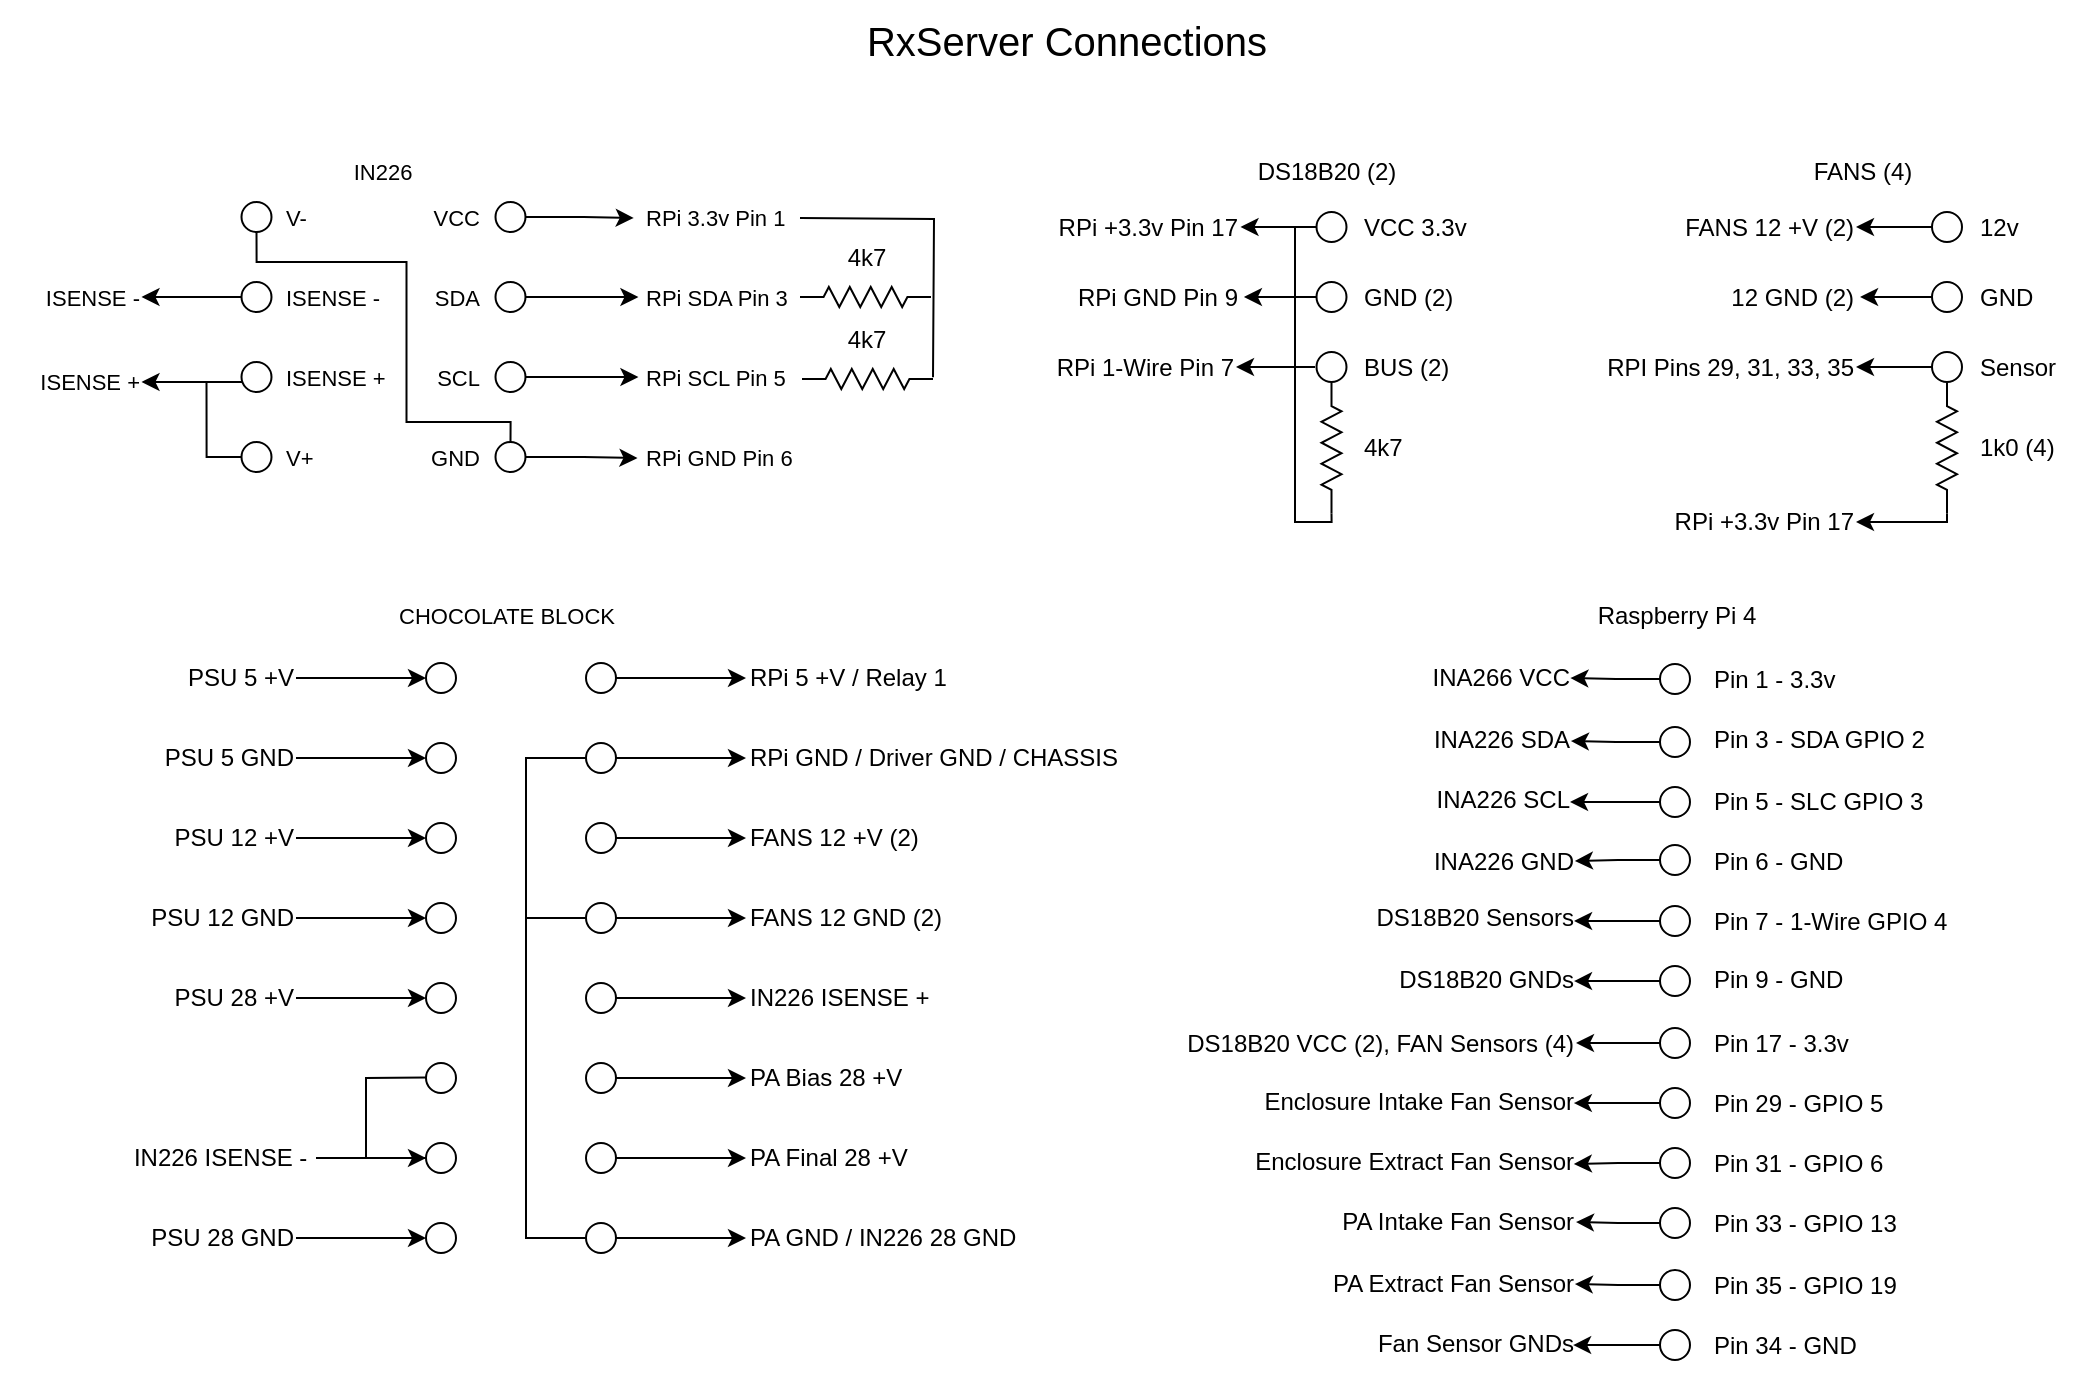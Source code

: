 <mxfile version="20.8.16" type="device"><diagram name="Page-1" id="7e0a89b8-554c-2b80-1dc8-d5c74ca68de4"><mxGraphModel dx="1304" dy="999" grid="1" gridSize="10" guides="1" tooltips="1" connect="1" arrows="1" fold="1" page="1" pageScale="1" pageWidth="1169" pageHeight="827" background="none" math="0" shadow="0"><root><mxCell id="0"/><mxCell id="1" parent="0"/><mxCell id="8aSaRBJ9S5o7jCBa206Q-2" value="&lt;font style=&quot;font-size: 20px;&quot;&gt;RxServer Connections&lt;/font&gt;" style="text;html=1;align=center;verticalAlign=middle;resizable=0;points=[];autosize=1;strokeColor=none;fillColor=none;" parent="1" vertex="1"><mxGeometry x="475" y="60" width="220" height="40" as="geometry"/></mxCell><mxCell id="8aSaRBJ9S5o7jCBa206Q-49" value="" style="group" parent="1" vertex="1" connectable="0"><mxGeometry x="100" y="353" width="535" height="341" as="geometry"/></mxCell><mxCell id="vjKIU9bc41rptux4oKSc-69" value="PSU 28 GND" style="text;html=1;align=right;verticalAlign=middle;resizable=0;points=[];autosize=1;strokeColor=none;fillColor=none;" parent="8aSaRBJ9S5o7jCBa206Q-49" vertex="1"><mxGeometry x="10" y="311" width="90" height="30" as="geometry"/></mxCell><mxCell id="vjKIU9bc41rptux4oKSc-65" value="" style="verticalLabelPosition=bottom;shadow=0;dashed=0;align=center;html=1;verticalAlign=top;strokeWidth=1;shape=ellipse;perimeter=ellipsePerimeter;container=0;" parent="8aSaRBJ9S5o7jCBa206Q-49" vertex="1"><mxGeometry x="165" y="318.5" width="15" height="15" as="geometry"/></mxCell><mxCell id="vjKIU9bc41rptux4oKSc-74" style="edgeStyle=orthogonalEdgeStyle;rounded=0;orthogonalLoop=1;jettySize=auto;html=1;entryX=0;entryY=0.5;entryDx=0;entryDy=0;" parent="8aSaRBJ9S5o7jCBa206Q-49" source="vjKIU9bc41rptux4oKSc-69" target="vjKIU9bc41rptux4oKSc-65" edge="1"><mxGeometry relative="1" as="geometry"/></mxCell><mxCell id="vjKIU9bc41rptux4oKSc-77" value="IN226 ISENSE -&amp;nbsp;" style="text;html=1;align=right;verticalAlign=middle;resizable=0;points=[];autosize=1;strokeColor=none;fillColor=none;" parent="8aSaRBJ9S5o7jCBa206Q-49" vertex="1"><mxGeometry y="271" width="110" height="30" as="geometry"/></mxCell><mxCell id="vjKIU9bc41rptux4oKSc-78" value="" style="verticalLabelPosition=bottom;shadow=0;dashed=0;align=center;html=1;verticalAlign=top;strokeWidth=1;shape=ellipse;perimeter=ellipsePerimeter;container=0;" parent="8aSaRBJ9S5o7jCBa206Q-49" vertex="1"><mxGeometry x="165" y="278.5" width="15" height="15" as="geometry"/></mxCell><mxCell id="vjKIU9bc41rptux4oKSc-79" style="edgeStyle=orthogonalEdgeStyle;rounded=0;orthogonalLoop=1;jettySize=auto;html=1;entryX=0;entryY=0.5;entryDx=0;entryDy=0;" parent="8aSaRBJ9S5o7jCBa206Q-49" target="vjKIU9bc41rptux4oKSc-78" edge="1"><mxGeometry relative="1" as="geometry"><Array as="points"><mxPoint x="135" y="286"/><mxPoint x="135" y="286"/></Array><mxPoint x="110" y="286" as="sourcePoint"/></mxGeometry></mxCell><mxCell id="vjKIU9bc41rptux4oKSc-82" value="" style="verticalLabelPosition=bottom;shadow=0;dashed=0;align=center;html=1;verticalAlign=top;strokeWidth=1;shape=ellipse;perimeter=ellipsePerimeter;container=0;" parent="8aSaRBJ9S5o7jCBa206Q-49" vertex="1"><mxGeometry x="165" y="238.5" width="15" height="15" as="geometry"/></mxCell><mxCell id="vjKIU9bc41rptux4oKSc-85" value="PSU 28 +V" style="text;html=1;align=right;verticalAlign=middle;resizable=0;points=[];autosize=1;strokeColor=none;fillColor=none;" parent="8aSaRBJ9S5o7jCBa206Q-49" vertex="1"><mxGeometry x="20" y="191" width="80" height="30" as="geometry"/></mxCell><mxCell id="vjKIU9bc41rptux4oKSc-86" value="" style="verticalLabelPosition=bottom;shadow=0;dashed=0;align=center;html=1;verticalAlign=top;strokeWidth=1;shape=ellipse;perimeter=ellipsePerimeter;container=0;" parent="8aSaRBJ9S5o7jCBa206Q-49" vertex="1"><mxGeometry x="165" y="198.5" width="15" height="15" as="geometry"/></mxCell><mxCell id="vjKIU9bc41rptux4oKSc-87" style="edgeStyle=orthogonalEdgeStyle;rounded=0;orthogonalLoop=1;jettySize=auto;html=1;entryX=0;entryY=0.5;entryDx=0;entryDy=0;" parent="8aSaRBJ9S5o7jCBa206Q-49" source="vjKIU9bc41rptux4oKSc-85" target="vjKIU9bc41rptux4oKSc-86" edge="1"><mxGeometry relative="1" as="geometry"/></mxCell><mxCell id="vjKIU9bc41rptux4oKSc-89" value="PSU 12 GND" style="text;html=1;align=right;verticalAlign=middle;resizable=0;points=[];autosize=1;strokeColor=none;fillColor=none;" parent="8aSaRBJ9S5o7jCBa206Q-49" vertex="1"><mxGeometry x="10" y="151" width="90" height="30" as="geometry"/></mxCell><mxCell id="vjKIU9bc41rptux4oKSc-90" value="" style="verticalLabelPosition=bottom;shadow=0;dashed=0;align=center;html=1;verticalAlign=top;strokeWidth=1;shape=ellipse;perimeter=ellipsePerimeter;container=0;" parent="8aSaRBJ9S5o7jCBa206Q-49" vertex="1"><mxGeometry x="165" y="158.5" width="15" height="15" as="geometry"/></mxCell><mxCell id="vjKIU9bc41rptux4oKSc-91" style="edgeStyle=orthogonalEdgeStyle;rounded=0;orthogonalLoop=1;jettySize=auto;html=1;entryX=0;entryY=0.5;entryDx=0;entryDy=0;" parent="8aSaRBJ9S5o7jCBa206Q-49" source="vjKIU9bc41rptux4oKSc-89" target="vjKIU9bc41rptux4oKSc-90" edge="1"><mxGeometry relative="1" as="geometry"/></mxCell><mxCell id="vjKIU9bc41rptux4oKSc-93" value="PSU 12 +V" style="text;html=1;align=right;verticalAlign=middle;resizable=0;points=[];autosize=1;strokeColor=none;fillColor=none;" parent="8aSaRBJ9S5o7jCBa206Q-49" vertex="1"><mxGeometry x="20" y="111" width="80" height="30" as="geometry"/></mxCell><mxCell id="vjKIU9bc41rptux4oKSc-94" value="" style="verticalLabelPosition=bottom;shadow=0;dashed=0;align=center;html=1;verticalAlign=top;strokeWidth=1;shape=ellipse;perimeter=ellipsePerimeter;container=0;" parent="8aSaRBJ9S5o7jCBa206Q-49" vertex="1"><mxGeometry x="165" y="118.5" width="15" height="15" as="geometry"/></mxCell><mxCell id="vjKIU9bc41rptux4oKSc-95" style="edgeStyle=orthogonalEdgeStyle;rounded=0;orthogonalLoop=1;jettySize=auto;html=1;entryX=0;entryY=0.5;entryDx=0;entryDy=0;" parent="8aSaRBJ9S5o7jCBa206Q-49" source="vjKIU9bc41rptux4oKSc-93" target="vjKIU9bc41rptux4oKSc-94" edge="1"><mxGeometry relative="1" as="geometry"/></mxCell><mxCell id="vjKIU9bc41rptux4oKSc-97" value="PSU 5 GND" style="text;html=1;align=right;verticalAlign=middle;resizable=0;points=[];autosize=1;strokeColor=none;fillColor=none;" parent="8aSaRBJ9S5o7jCBa206Q-49" vertex="1"><mxGeometry x="10" y="71" width="90" height="30" as="geometry"/></mxCell><mxCell id="vjKIU9bc41rptux4oKSc-98" value="" style="verticalLabelPosition=bottom;shadow=0;dashed=0;align=center;html=1;verticalAlign=top;strokeWidth=1;shape=ellipse;perimeter=ellipsePerimeter;container=0;" parent="8aSaRBJ9S5o7jCBa206Q-49" vertex="1"><mxGeometry x="165" y="78.5" width="15" height="15" as="geometry"/></mxCell><mxCell id="vjKIU9bc41rptux4oKSc-99" style="edgeStyle=orthogonalEdgeStyle;rounded=0;orthogonalLoop=1;jettySize=auto;html=1;entryX=0;entryY=0.5;entryDx=0;entryDy=0;" parent="8aSaRBJ9S5o7jCBa206Q-49" source="vjKIU9bc41rptux4oKSc-97" target="vjKIU9bc41rptux4oKSc-98" edge="1"><mxGeometry relative="1" as="geometry"/></mxCell><mxCell id="vjKIU9bc41rptux4oKSc-101" value="PSU 5 +V" style="text;html=1;align=right;verticalAlign=middle;resizable=0;points=[];autosize=1;strokeColor=none;fillColor=none;" parent="8aSaRBJ9S5o7jCBa206Q-49" vertex="1"><mxGeometry x="20" y="31" width="80" height="30" as="geometry"/></mxCell><mxCell id="vjKIU9bc41rptux4oKSc-102" value="" style="verticalLabelPosition=bottom;shadow=0;dashed=0;align=center;html=1;verticalAlign=top;strokeWidth=1;shape=ellipse;perimeter=ellipsePerimeter;container=0;" parent="8aSaRBJ9S5o7jCBa206Q-49" vertex="1"><mxGeometry x="165" y="38.5" width="15" height="15" as="geometry"/></mxCell><mxCell id="vjKIU9bc41rptux4oKSc-103" style="edgeStyle=orthogonalEdgeStyle;rounded=0;orthogonalLoop=1;jettySize=auto;html=1;entryX=0;entryY=0.5;entryDx=0;entryDy=0;" parent="8aSaRBJ9S5o7jCBa206Q-49" source="vjKIU9bc41rptux4oKSc-101" target="vjKIU9bc41rptux4oKSc-102" edge="1"><mxGeometry relative="1" as="geometry"/></mxCell><mxCell id="vjKIU9bc41rptux4oKSc-108" value="" style="verticalLabelPosition=bottom;shadow=0;dashed=0;align=center;html=1;verticalAlign=top;strokeWidth=1;shape=ellipse;perimeter=ellipsePerimeter;" parent="8aSaRBJ9S5o7jCBa206Q-49" vertex="1"><mxGeometry x="245" y="38.5" width="15" height="15" as="geometry"/></mxCell><mxCell id="vjKIU9bc41rptux4oKSc-109" value="RPi 5 +V / Relay 1" style="text;html=1;align=left;verticalAlign=middle;resizable=0;points=[];autosize=1;strokeColor=none;fillColor=none;" parent="8aSaRBJ9S5o7jCBa206Q-49" vertex="1"><mxGeometry x="325" y="31" width="120" height="30" as="geometry"/></mxCell><mxCell id="vjKIU9bc41rptux4oKSc-112" style="edgeStyle=orthogonalEdgeStyle;rounded=0;orthogonalLoop=1;jettySize=auto;html=1;entryX=0;entryY=0.5;entryDx=0;entryDy=0;entryPerimeter=0;" parent="8aSaRBJ9S5o7jCBa206Q-49" source="vjKIU9bc41rptux4oKSc-108" target="vjKIU9bc41rptux4oKSc-109" edge="1"><mxGeometry relative="1" as="geometry"/></mxCell><mxCell id="vjKIU9bc41rptux4oKSc-114" value="" style="verticalLabelPosition=bottom;shadow=0;dashed=0;align=center;html=1;verticalAlign=top;strokeWidth=1;shape=ellipse;perimeter=ellipsePerimeter;" parent="8aSaRBJ9S5o7jCBa206Q-49" vertex="1"><mxGeometry x="245" y="78.5" width="15" height="15" as="geometry"/></mxCell><mxCell id="vjKIU9bc41rptux4oKSc-115" value="RPi GND / Driver GND / CHASSIS" style="text;html=1;align=left;verticalAlign=middle;resizable=0;points=[];autosize=1;strokeColor=none;fillColor=none;" parent="8aSaRBJ9S5o7jCBa206Q-49" vertex="1"><mxGeometry x="325" y="71" width="210" height="30" as="geometry"/></mxCell><mxCell id="vjKIU9bc41rptux4oKSc-113" style="edgeStyle=orthogonalEdgeStyle;rounded=0;orthogonalLoop=1;jettySize=auto;html=1;entryX=0;entryY=0.5;entryDx=0;entryDy=0;entryPerimeter=0;" parent="8aSaRBJ9S5o7jCBa206Q-49" source="vjKIU9bc41rptux4oKSc-114" target="vjKIU9bc41rptux4oKSc-115" edge="1"><mxGeometry relative="1" as="geometry"><Array as="points"><mxPoint x="255" y="86"/></Array></mxGeometry></mxCell><mxCell id="vjKIU9bc41rptux4oKSc-117" value="" style="verticalLabelPosition=bottom;shadow=0;dashed=0;align=center;html=1;verticalAlign=top;strokeWidth=1;shape=ellipse;perimeter=ellipsePerimeter;" parent="8aSaRBJ9S5o7jCBa206Q-49" vertex="1"><mxGeometry x="245" y="118.5" width="15" height="15" as="geometry"/></mxCell><mxCell id="vjKIU9bc41rptux4oKSc-118" value="FANS 12 +V (2)" style="text;html=1;align=left;verticalAlign=middle;resizable=0;points=[];autosize=1;strokeColor=none;fillColor=none;" parent="8aSaRBJ9S5o7jCBa206Q-49" vertex="1"><mxGeometry x="325" y="111" width="110" height="30" as="geometry"/></mxCell><mxCell id="vjKIU9bc41rptux4oKSc-116" style="edgeStyle=orthogonalEdgeStyle;rounded=0;orthogonalLoop=1;jettySize=auto;html=1;entryX=0;entryY=0.5;entryDx=0;entryDy=0;entryPerimeter=0;" parent="8aSaRBJ9S5o7jCBa206Q-49" source="vjKIU9bc41rptux4oKSc-117" target="vjKIU9bc41rptux4oKSc-118" edge="1"><mxGeometry relative="1" as="geometry"><Array as="points"><mxPoint x="255" y="126"/></Array></mxGeometry></mxCell><mxCell id="vjKIU9bc41rptux4oKSc-150" style="rounded=0;orthogonalLoop=1;jettySize=auto;html=1;startArrow=none;startFill=0;endArrow=none;endFill=0;exitX=0;exitY=0.5;exitDx=0;exitDy=0;" parent="8aSaRBJ9S5o7jCBa206Q-49" source="vjKIU9bc41rptux4oKSc-114" target="vjKIU9bc41rptux4oKSc-120" edge="1"><mxGeometry relative="1" as="geometry"><mxPoint x="215" y="81" as="sourcePoint"/><Array as="points"><mxPoint x="215" y="86"/><mxPoint x="215" y="166"/></Array></mxGeometry></mxCell><mxCell id="vjKIU9bc41rptux4oKSc-120" value="" style="verticalLabelPosition=bottom;shadow=0;dashed=0;align=center;html=1;verticalAlign=top;strokeWidth=1;shape=ellipse;perimeter=ellipsePerimeter;" parent="8aSaRBJ9S5o7jCBa206Q-49" vertex="1"><mxGeometry x="245" y="158.5" width="15" height="15" as="geometry"/></mxCell><mxCell id="vjKIU9bc41rptux4oKSc-121" value="FANS 12 GND (2)" style="text;html=1;align=left;verticalAlign=middle;resizable=0;points=[];autosize=1;strokeColor=none;fillColor=none;" parent="8aSaRBJ9S5o7jCBa206Q-49" vertex="1"><mxGeometry x="325" y="151" width="120" height="30" as="geometry"/></mxCell><mxCell id="vjKIU9bc41rptux4oKSc-119" style="edgeStyle=orthogonalEdgeStyle;rounded=0;orthogonalLoop=1;jettySize=auto;html=1;entryX=0;entryY=0.5;entryDx=0;entryDy=0;entryPerimeter=0;" parent="8aSaRBJ9S5o7jCBa206Q-49" source="vjKIU9bc41rptux4oKSc-120" target="vjKIU9bc41rptux4oKSc-121" edge="1"><mxGeometry relative="1" as="geometry"><Array as="points"><mxPoint x="255" y="166"/></Array></mxGeometry></mxCell><mxCell id="vjKIU9bc41rptux4oKSc-123" value="" style="verticalLabelPosition=bottom;shadow=0;dashed=0;align=center;html=1;verticalAlign=top;strokeWidth=1;shape=ellipse;perimeter=ellipsePerimeter;" parent="8aSaRBJ9S5o7jCBa206Q-49" vertex="1"><mxGeometry x="245" y="198.5" width="15" height="15" as="geometry"/></mxCell><mxCell id="vjKIU9bc41rptux4oKSc-124" value="IN226 ISENSE +" style="text;html=1;align=left;verticalAlign=middle;resizable=0;points=[];autosize=1;strokeColor=none;fillColor=none;" parent="8aSaRBJ9S5o7jCBa206Q-49" vertex="1"><mxGeometry x="325" y="191" width="110" height="30" as="geometry"/></mxCell><mxCell id="vjKIU9bc41rptux4oKSc-122" style="edgeStyle=orthogonalEdgeStyle;rounded=0;orthogonalLoop=1;jettySize=auto;html=1;entryX=0;entryY=0.5;entryDx=0;entryDy=0;entryPerimeter=0;" parent="8aSaRBJ9S5o7jCBa206Q-49" source="vjKIU9bc41rptux4oKSc-123" target="vjKIU9bc41rptux4oKSc-124" edge="1"><mxGeometry relative="1" as="geometry"><Array as="points"><mxPoint x="255" y="206"/></Array></mxGeometry></mxCell><mxCell id="vjKIU9bc41rptux4oKSc-126" value="" style="verticalLabelPosition=bottom;shadow=0;dashed=0;align=center;html=1;verticalAlign=top;strokeWidth=1;shape=ellipse;perimeter=ellipsePerimeter;" parent="8aSaRBJ9S5o7jCBa206Q-49" vertex="1"><mxGeometry x="245" y="238.5" width="15" height="15" as="geometry"/></mxCell><mxCell id="vjKIU9bc41rptux4oKSc-127" value="PA Bias 28 +V" style="text;html=1;align=left;verticalAlign=middle;resizable=0;points=[];autosize=1;strokeColor=none;fillColor=none;" parent="8aSaRBJ9S5o7jCBa206Q-49" vertex="1"><mxGeometry x="325" y="231" width="100" height="30" as="geometry"/></mxCell><mxCell id="vjKIU9bc41rptux4oKSc-125" style="edgeStyle=orthogonalEdgeStyle;rounded=0;orthogonalLoop=1;jettySize=auto;html=1;entryX=0;entryY=0.5;entryDx=0;entryDy=0;entryPerimeter=0;" parent="8aSaRBJ9S5o7jCBa206Q-49" source="vjKIU9bc41rptux4oKSc-126" target="vjKIU9bc41rptux4oKSc-127" edge="1"><mxGeometry relative="1" as="geometry"><Array as="points"><mxPoint x="255" y="246"/></Array></mxGeometry></mxCell><mxCell id="vjKIU9bc41rptux4oKSc-129" value="" style="verticalLabelPosition=bottom;shadow=0;dashed=0;align=center;html=1;verticalAlign=top;strokeWidth=1;shape=ellipse;perimeter=ellipsePerimeter;" parent="8aSaRBJ9S5o7jCBa206Q-49" vertex="1"><mxGeometry x="245" y="278.5" width="15" height="15" as="geometry"/></mxCell><mxCell id="vjKIU9bc41rptux4oKSc-130" value="PA Final 28 +V" style="text;html=1;align=left;verticalAlign=middle;resizable=0;points=[];autosize=1;strokeColor=none;fillColor=none;" parent="8aSaRBJ9S5o7jCBa206Q-49" vertex="1"><mxGeometry x="325" y="271" width="100" height="30" as="geometry"/></mxCell><mxCell id="vjKIU9bc41rptux4oKSc-128" style="edgeStyle=orthogonalEdgeStyle;rounded=0;orthogonalLoop=1;jettySize=auto;html=1;entryX=0;entryY=0.5;entryDx=0;entryDy=0;entryPerimeter=0;" parent="8aSaRBJ9S5o7jCBa206Q-49" source="vjKIU9bc41rptux4oKSc-129" target="vjKIU9bc41rptux4oKSc-130" edge="1"><mxGeometry relative="1" as="geometry"><Array as="points"><mxPoint x="255" y="286"/></Array></mxGeometry></mxCell><mxCell id="vjKIU9bc41rptux4oKSc-132" value="" style="verticalLabelPosition=bottom;shadow=0;dashed=0;align=center;html=1;verticalAlign=top;strokeWidth=1;shape=ellipse;perimeter=ellipsePerimeter;" parent="8aSaRBJ9S5o7jCBa206Q-49" vertex="1"><mxGeometry x="245" y="318.5" width="15" height="15" as="geometry"/></mxCell><mxCell id="vjKIU9bc41rptux4oKSc-133" value="PA GND / IN226 28 GND" style="text;html=1;align=left;verticalAlign=middle;resizable=0;points=[];autosize=1;strokeColor=none;fillColor=none;" parent="8aSaRBJ9S5o7jCBa206Q-49" vertex="1"><mxGeometry x="325" y="311" width="160" height="30" as="geometry"/></mxCell><mxCell id="vjKIU9bc41rptux4oKSc-131" style="edgeStyle=orthogonalEdgeStyle;rounded=0;orthogonalLoop=1;jettySize=auto;html=1;entryX=0;entryY=0.5;entryDx=0;entryDy=0;entryPerimeter=0;" parent="8aSaRBJ9S5o7jCBa206Q-49" source="vjKIU9bc41rptux4oKSc-132" target="vjKIU9bc41rptux4oKSc-133" edge="1"><mxGeometry relative="1" as="geometry"><Array as="points"><mxPoint x="255" y="326"/></Array></mxGeometry></mxCell><mxCell id="vjKIU9bc41rptux4oKSc-142" value="" style="edgeStyle=none;orthogonalLoop=1;jettySize=auto;html=1;rounded=0;endArrow=none;endFill=0;exitX=0;exitY=0.5;exitDx=0;exitDy=0;" parent="8aSaRBJ9S5o7jCBa206Q-49" source="vjKIU9bc41rptux4oKSc-78" edge="1"><mxGeometry width="100" relative="1" as="geometry"><mxPoint x="155" y="281" as="sourcePoint"/><mxPoint x="165" y="245.75" as="targetPoint"/><Array as="points"><mxPoint x="135" y="286"/><mxPoint x="135" y="246"/></Array></mxGeometry></mxCell><mxCell id="vjKIU9bc41rptux4oKSc-151" style="rounded=0;orthogonalLoop=1;jettySize=auto;html=1;startArrow=none;startFill=0;endArrow=none;endFill=0;entryX=0;entryY=0.5;entryDx=0;entryDy=0;" parent="8aSaRBJ9S5o7jCBa206Q-49" target="vjKIU9bc41rptux4oKSc-132" edge="1"><mxGeometry relative="1" as="geometry"><mxPoint x="235" y="326" as="targetPoint"/><mxPoint x="215" y="161" as="sourcePoint"/><Array as="points"><mxPoint x="215" y="326"/></Array></mxGeometry></mxCell><mxCell id="8aSaRBJ9S5o7jCBa206Q-47" value="CHOCOLATE BLOCK" style="text;html=1;align=center;verticalAlign=middle;resizable=0;points=[];autosize=1;strokeColor=none;fillColor=none;fontSize=11;" parent="8aSaRBJ9S5o7jCBa206Q-49" vertex="1"><mxGeometry x="140" width="130" height="30" as="geometry"/></mxCell><mxCell id="ZnZzT_PHOR_z2RriA3S_-140" value="" style="group" parent="1" vertex="1" connectable="0"><mxGeometry x="830" y="131" width="270" height="205" as="geometry"/></mxCell><mxCell id="ZnZzT_PHOR_z2RriA3S_-65" value="FANS (4)" style="text;html=1;align=center;verticalAlign=middle;resizable=0;points=[];autosize=1;strokeColor=none;fillColor=none;" parent="ZnZzT_PHOR_z2RriA3S_-140" vertex="1"><mxGeometry x="118" width="70" height="30" as="geometry"/></mxCell><mxCell id="ZnZzT_PHOR_z2RriA3S_-97" value="" style="verticalLabelPosition=bottom;shadow=0;dashed=0;align=center;html=1;verticalAlign=top;strokeWidth=1;shape=ellipse;perimeter=ellipsePerimeter;" parent="ZnZzT_PHOR_z2RriA3S_-140" vertex="1"><mxGeometry x="188" y="35" width="15" height="15" as="geometry"/></mxCell><mxCell id="ZnZzT_PHOR_z2RriA3S_-100" value="" style="pointerEvents=1;verticalLabelPosition=bottom;shadow=0;dashed=0;align=center;html=1;verticalAlign=top;shape=mxgraph.electrical.resistors.resistor_2;rotation=90;" parent="ZnZzT_PHOR_z2RriA3S_-140" vertex="1"><mxGeometry x="162.75" y="148" width="65.5" height="10" as="geometry"/></mxCell><mxCell id="ZnZzT_PHOR_z2RriA3S_-117" style="edgeStyle=orthogonalEdgeStyle;rounded=0;orthogonalLoop=1;jettySize=auto;html=1;entryX=1.017;entryY=0.5;entryDx=0;entryDy=0;entryPerimeter=0;startArrow=none;startFill=0;endArrow=classic;endFill=1;" parent="ZnZzT_PHOR_z2RriA3S_-140" source="ZnZzT_PHOR_z2RriA3S_-102" edge="1"><mxGeometry relative="1" as="geometry"><mxPoint x="152.04" y="77.5" as="targetPoint"/></mxGeometry></mxCell><mxCell id="ZnZzT_PHOR_z2RriA3S_-102" value="" style="verticalLabelPosition=bottom;shadow=0;dashed=0;align=center;html=1;verticalAlign=top;strokeWidth=1;shape=ellipse;perimeter=ellipsePerimeter;" parent="ZnZzT_PHOR_z2RriA3S_-140" vertex="1"><mxGeometry x="188" y="70" width="15" height="15" as="geometry"/></mxCell><mxCell id="ZnZzT_PHOR_z2RriA3S_-104" value="" style="verticalLabelPosition=bottom;shadow=0;dashed=0;align=center;html=1;verticalAlign=top;strokeWidth=1;shape=ellipse;perimeter=ellipsePerimeter;" parent="ZnZzT_PHOR_z2RriA3S_-140" vertex="1"><mxGeometry x="188" y="105" width="15" height="15" as="geometry"/></mxCell><mxCell id="ZnZzT_PHOR_z2RriA3S_-139" style="edgeStyle=orthogonalEdgeStyle;rounded=0;orthogonalLoop=1;jettySize=auto;html=1;entryX=0;entryY=0.5;entryDx=0;entryDy=0;startArrow=classic;startFill=1;endArrow=none;endFill=0;" parent="ZnZzT_PHOR_z2RriA3S_-140" source="ZnZzT_PHOR_z2RriA3S_-105" target="ZnZzT_PHOR_z2RriA3S_-104" edge="1"><mxGeometry relative="1" as="geometry"/></mxCell><mxCell id="ZnZzT_PHOR_z2RriA3S_-105" value="RPI Pins 29, 31, 33, 35" style="text;html=1;align=right;verticalAlign=middle;resizable=0;points=[];autosize=1;strokeColor=none;fillColor=none;" parent="ZnZzT_PHOR_z2RriA3S_-140" vertex="1"><mxGeometry y="97.5" width="150" height="30" as="geometry"/></mxCell><mxCell id="ZnZzT_PHOR_z2RriA3S_-106" value="1k0 (4)" style="text;html=1;align=left;verticalAlign=middle;resizable=0;points=[];autosize=1;strokeColor=none;fillColor=none;" parent="ZnZzT_PHOR_z2RriA3S_-140" vertex="1"><mxGeometry x="210" y="138" width="60" height="30" as="geometry"/></mxCell><mxCell id="ZnZzT_PHOR_z2RriA3S_-138" style="edgeStyle=orthogonalEdgeStyle;rounded=0;orthogonalLoop=1;jettySize=auto;html=1;entryX=1;entryY=0.5;entryDx=0;entryDy=0;entryPerimeter=0;startArrow=classic;startFill=1;endArrow=none;endFill=0;" parent="ZnZzT_PHOR_z2RriA3S_-140" source="ZnZzT_PHOR_z2RriA3S_-108" target="ZnZzT_PHOR_z2RriA3S_-100" edge="1"><mxGeometry relative="1" as="geometry"><Array as="points"><mxPoint x="196" y="190"/></Array></mxGeometry></mxCell><mxCell id="ZnZzT_PHOR_z2RriA3S_-108" value="RPi +3.3v Pin 17" style="text;html=1;align=right;verticalAlign=middle;resizable=0;points=[];autosize=1;strokeColor=none;fillColor=none;" parent="ZnZzT_PHOR_z2RriA3S_-140" vertex="1"><mxGeometry x="40" y="175" width="110" height="30" as="geometry"/></mxCell><mxCell id="ZnZzT_PHOR_z2RriA3S_-112" value="12v" style="text;html=1;align=left;verticalAlign=middle;resizable=0;points=[];autosize=1;strokeColor=none;fillColor=none;" parent="ZnZzT_PHOR_z2RriA3S_-140" vertex="1"><mxGeometry x="210" y="27.5" width="40" height="30" as="geometry"/></mxCell><mxCell id="ZnZzT_PHOR_z2RriA3S_-113" value="GND" style="text;html=1;align=left;verticalAlign=middle;resizable=0;points=[];autosize=1;strokeColor=none;fillColor=none;" parent="ZnZzT_PHOR_z2RriA3S_-140" vertex="1"><mxGeometry x="210" y="62.5" width="50" height="30" as="geometry"/></mxCell><mxCell id="ZnZzT_PHOR_z2RriA3S_-116" style="edgeStyle=orthogonalEdgeStyle;rounded=0;orthogonalLoop=1;jettySize=auto;html=1;entryX=0;entryY=0.5;entryDx=0;entryDy=0;startArrow=classic;startFill=1;endArrow=none;endFill=0;" parent="ZnZzT_PHOR_z2RriA3S_-140" target="ZnZzT_PHOR_z2RriA3S_-97" edge="1"><mxGeometry relative="1" as="geometry"><mxPoint x="150" y="42.5" as="sourcePoint"/><Array as="points"><mxPoint x="170" y="43"/><mxPoint x="170" y="43"/></Array></mxGeometry></mxCell><mxCell id="ZnZzT_PHOR_z2RriA3S_-114" value="FANS 12 +V (2)" style="text;html=1;align=right;verticalAlign=middle;resizable=0;points=[];autosize=1;strokeColor=none;fillColor=none;" parent="ZnZzT_PHOR_z2RriA3S_-140" vertex="1"><mxGeometry x="40" y="27.5" width="110" height="30" as="geometry"/></mxCell><mxCell id="ZnZzT_PHOR_z2RriA3S_-115" value="12 GND (2)" style="text;html=1;align=right;verticalAlign=middle;resizable=0;points=[];autosize=1;strokeColor=none;fillColor=none;" parent="ZnZzT_PHOR_z2RriA3S_-140" vertex="1"><mxGeometry x="70" y="62.5" width="80" height="30" as="geometry"/></mxCell><mxCell id="ZnZzT_PHOR_z2RriA3S_-136" value="Sensor" style="text;html=1;align=left;verticalAlign=middle;resizable=0;points=[];autosize=1;strokeColor=none;fillColor=none;" parent="ZnZzT_PHOR_z2RriA3S_-140" vertex="1"><mxGeometry x="210" y="97.5" width="60" height="30" as="geometry"/></mxCell><mxCell id="ZnZzT_PHOR_z2RriA3S_-149" value="" style="group" parent="1" vertex="1" connectable="0"><mxGeometry x="560" y="131" width="262.25" height="190" as="geometry"/></mxCell><mxCell id="ZnZzT_PHOR_z2RriA3S_-64" value="DS18B20 (2)" style="text;html=1;align=center;verticalAlign=middle;resizable=0;points=[];autosize=1;strokeColor=none;fillColor=none;" parent="ZnZzT_PHOR_z2RriA3S_-149" vertex="1"><mxGeometry x="110" width="90" height="30" as="geometry"/></mxCell><mxCell id="ZnZzT_PHOR_z2RriA3S_-120" value="" style="verticalLabelPosition=bottom;shadow=0;dashed=0;align=center;html=1;verticalAlign=top;strokeWidth=1;shape=ellipse;perimeter=ellipsePerimeter;" parent="ZnZzT_PHOR_z2RriA3S_-149" vertex="1"><mxGeometry x="150.25" y="35" width="15" height="15" as="geometry"/></mxCell><mxCell id="ZnZzT_PHOR_z2RriA3S_-148" style="edgeStyle=orthogonalEdgeStyle;rounded=0;orthogonalLoop=1;jettySize=auto;html=1;startArrow=none;startFill=0;endArrow=none;endFill=0;exitX=1;exitY=0.5;exitDx=0;exitDy=0;exitPerimeter=0;entryX=0;entryY=0.5;entryDx=0;entryDy=0;" parent="ZnZzT_PHOR_z2RriA3S_-149" source="ZnZzT_PHOR_z2RriA3S_-122" target="ZnZzT_PHOR_z2RriA3S_-120" edge="1"><mxGeometry relative="1" as="geometry"><mxPoint x="119.5" y="170" as="targetPoint"/><Array as="points"><mxPoint x="157.5" y="190"/><mxPoint x="139.5" y="190"/><mxPoint x="139.5" y="43"/></Array></mxGeometry></mxCell><mxCell id="ZnZzT_PHOR_z2RriA3S_-122" value="" style="pointerEvents=1;verticalLabelPosition=bottom;shadow=0;dashed=0;align=center;html=1;verticalAlign=top;shape=mxgraph.electrical.resistors.resistor_2;rotation=90;" parent="ZnZzT_PHOR_z2RriA3S_-149" vertex="1"><mxGeometry x="125" y="148" width="65.5" height="10" as="geometry"/></mxCell><mxCell id="ZnZzT_PHOR_z2RriA3S_-124" value="" style="verticalLabelPosition=bottom;shadow=0;dashed=0;align=center;html=1;verticalAlign=top;strokeWidth=1;shape=ellipse;perimeter=ellipsePerimeter;" parent="ZnZzT_PHOR_z2RriA3S_-149" vertex="1"><mxGeometry x="150.25" y="70" width="15" height="15" as="geometry"/></mxCell><mxCell id="ZnZzT_PHOR_z2RriA3S_-126" value="" style="verticalLabelPosition=bottom;shadow=0;dashed=0;align=center;html=1;verticalAlign=top;strokeWidth=1;shape=ellipse;perimeter=ellipsePerimeter;" parent="ZnZzT_PHOR_z2RriA3S_-149" vertex="1"><mxGeometry x="150.25" y="105" width="15" height="15" as="geometry"/></mxCell><mxCell id="ZnZzT_PHOR_z2RriA3S_-128" value="4k7" style="text;html=1;align=left;verticalAlign=middle;resizable=0;points=[];autosize=1;strokeColor=none;fillColor=none;" parent="ZnZzT_PHOR_z2RriA3S_-149" vertex="1"><mxGeometry x="172.25" y="138" width="40" height="30" as="geometry"/></mxCell><mxCell id="ZnZzT_PHOR_z2RriA3S_-131" value="VCC 3.3v" style="text;html=1;align=left;verticalAlign=middle;resizable=0;points=[];autosize=1;strokeColor=none;fillColor=none;" parent="ZnZzT_PHOR_z2RriA3S_-149" vertex="1"><mxGeometry x="172.25" y="27.5" width="70" height="30" as="geometry"/></mxCell><mxCell id="ZnZzT_PHOR_z2RriA3S_-132" value="GND&amp;nbsp;(2)" style="text;html=1;align=left;verticalAlign=middle;resizable=0;points=[];autosize=1;strokeColor=none;fillColor=none;" parent="ZnZzT_PHOR_z2RriA3S_-149" vertex="1"><mxGeometry x="172.25" y="62.5" width="70" height="30" as="geometry"/></mxCell><mxCell id="ZnZzT_PHOR_z2RriA3S_-133" style="edgeStyle=orthogonalEdgeStyle;rounded=0;orthogonalLoop=1;jettySize=auto;html=1;entryX=0;entryY=0.5;entryDx=0;entryDy=0;startArrow=classic;startFill=1;endArrow=none;endFill=0;" parent="ZnZzT_PHOR_z2RriA3S_-149" source="ZnZzT_PHOR_z2RriA3S_-134" target="ZnZzT_PHOR_z2RriA3S_-120" edge="1"><mxGeometry relative="1" as="geometry"/></mxCell><mxCell id="ZnZzT_PHOR_z2RriA3S_-134" value="RPi +3.3v Pin 17" style="text;html=1;align=right;verticalAlign=middle;resizable=0;points=[];autosize=1;strokeColor=none;fillColor=none;" parent="ZnZzT_PHOR_z2RriA3S_-149" vertex="1"><mxGeometry x="2.25" y="27.5" width="110" height="30" as="geometry"/></mxCell><mxCell id="ZnZzT_PHOR_z2RriA3S_-135" value="RPi GND Pin 9" style="text;html=1;align=right;verticalAlign=middle;resizable=0;points=[];autosize=1;strokeColor=none;fillColor=none;" parent="ZnZzT_PHOR_z2RriA3S_-149" vertex="1"><mxGeometry x="12.25" y="62.5" width="100" height="30" as="geometry"/></mxCell><mxCell id="ZnZzT_PHOR_z2RriA3S_-123" style="edgeStyle=orthogonalEdgeStyle;rounded=0;orthogonalLoop=1;jettySize=auto;html=1;entryX=1.017;entryY=0.5;entryDx=0;entryDy=0;entryPerimeter=0;startArrow=none;startFill=0;endArrow=classic;endFill=1;" parent="ZnZzT_PHOR_z2RriA3S_-149" source="ZnZzT_PHOR_z2RriA3S_-124" target="ZnZzT_PHOR_z2RriA3S_-135" edge="1"><mxGeometry relative="1" as="geometry"/></mxCell><mxCell id="ZnZzT_PHOR_z2RriA3S_-141" value="BUS&amp;nbsp;(2)" style="text;html=1;align=left;verticalAlign=middle;resizable=0;points=[];autosize=1;strokeColor=none;fillColor=none;" parent="ZnZzT_PHOR_z2RriA3S_-149" vertex="1"><mxGeometry x="172.25" y="97.5" width="70" height="30" as="geometry"/></mxCell><mxCell id="ZnZzT_PHOR_z2RriA3S_-146" style="edgeStyle=orthogonalEdgeStyle;rounded=0;orthogonalLoop=1;jettySize=auto;html=1;startArrow=classic;startFill=1;endArrow=none;endFill=0;" parent="ZnZzT_PHOR_z2RriA3S_-149" source="ZnZzT_PHOR_z2RriA3S_-145" edge="1"><mxGeometry relative="1" as="geometry"><mxPoint x="149.5" y="112.5" as="targetPoint"/></mxGeometry></mxCell><mxCell id="ZnZzT_PHOR_z2RriA3S_-145" value="RPi 1-Wire Pin 7" style="text;html=1;align=right;verticalAlign=middle;resizable=0;points=[];autosize=1;strokeColor=none;fillColor=none;" parent="ZnZzT_PHOR_z2RriA3S_-149" vertex="1"><mxGeometry y="97.5" width="110" height="30" as="geometry"/></mxCell><mxCell id="oiofA8pO20uOxSbJwaO0-5" value="" style="group" parent="1" vertex="1" connectable="0"><mxGeometry x="52.75" y="131" width="420" height="172.5" as="geometry"/></mxCell><mxCell id="8aSaRBJ9S5o7jCBa206Q-3" value="" style="verticalLabelPosition=bottom;shadow=0;dashed=0;align=center;html=1;verticalAlign=top;strokeWidth=1;shape=ellipse;perimeter=ellipsePerimeter;" parent="oiofA8pO20uOxSbJwaO0-5" vertex="1"><mxGeometry x="120" y="30" width="15" height="15" as="geometry"/></mxCell><mxCell id="8aSaRBJ9S5o7jCBa206Q-6" value="" style="verticalLabelPosition=bottom;shadow=0;dashed=0;align=center;html=1;verticalAlign=top;strokeWidth=1;shape=ellipse;perimeter=ellipsePerimeter;" parent="oiofA8pO20uOxSbJwaO0-5" vertex="1"><mxGeometry x="120" y="70" width="15" height="15" as="geometry"/></mxCell><mxCell id="8aSaRBJ9S5o7jCBa206Q-7" value="" style="verticalLabelPosition=bottom;shadow=0;dashed=0;align=center;html=1;verticalAlign=top;strokeWidth=1;shape=ellipse;perimeter=ellipsePerimeter;" parent="oiofA8pO20uOxSbJwaO0-5" vertex="1"><mxGeometry x="120" y="110" width="15" height="15" as="geometry"/></mxCell><mxCell id="8aSaRBJ9S5o7jCBa206Q-46" style="edgeStyle=orthogonalEdgeStyle;rounded=0;orthogonalLoop=1;jettySize=auto;html=1;fontSize=11;startArrow=none;startFill=0;endArrow=none;endFill=0;" parent="oiofA8pO20uOxSbJwaO0-5" source="8aSaRBJ9S5o7jCBa206Q-8" edge="1"><mxGeometry relative="1" as="geometry"><mxPoint x="102.5" y="120" as="targetPoint"/><Array as="points"><mxPoint x="102.5" y="158"/></Array></mxGeometry></mxCell><mxCell id="8aSaRBJ9S5o7jCBa206Q-8" value="" style="verticalLabelPosition=bottom;shadow=0;dashed=0;align=center;html=1;verticalAlign=top;strokeWidth=1;shape=ellipse;perimeter=ellipsePerimeter;" parent="oiofA8pO20uOxSbJwaO0-5" vertex="1"><mxGeometry x="120" y="150" width="15" height="15" as="geometry"/></mxCell><mxCell id="8aSaRBJ9S5o7jCBa206Q-9" value="" style="verticalLabelPosition=bottom;shadow=0;dashed=0;align=center;html=1;verticalAlign=top;strokeWidth=1;shape=ellipse;perimeter=ellipsePerimeter;" parent="oiofA8pO20uOxSbJwaO0-5" vertex="1"><mxGeometry x="247" y="30" width="15" height="15" as="geometry"/></mxCell><mxCell id="8aSaRBJ9S5o7jCBa206Q-10" value="" style="verticalLabelPosition=bottom;shadow=0;dashed=0;align=center;html=1;verticalAlign=top;strokeWidth=1;shape=ellipse;perimeter=ellipsePerimeter;" parent="oiofA8pO20uOxSbJwaO0-5" vertex="1"><mxGeometry x="247" y="70" width="15" height="15" as="geometry"/></mxCell><mxCell id="8aSaRBJ9S5o7jCBa206Q-11" value="" style="verticalLabelPosition=bottom;shadow=0;dashed=0;align=center;html=1;verticalAlign=top;strokeWidth=1;shape=ellipse;perimeter=ellipsePerimeter;" parent="oiofA8pO20uOxSbJwaO0-5" vertex="1"><mxGeometry x="247" y="110" width="15" height="15" as="geometry"/></mxCell><mxCell id="8aSaRBJ9S5o7jCBa206Q-12" value="" style="verticalLabelPosition=bottom;shadow=0;dashed=0;align=center;html=1;verticalAlign=top;strokeWidth=1;shape=ellipse;perimeter=ellipsePerimeter;" parent="oiofA8pO20uOxSbJwaO0-5" vertex="1"><mxGeometry x="247" y="150" width="15" height="15" as="geometry"/></mxCell><mxCell id="oiofA8pO20uOxSbJwaO0-3" style="edgeStyle=orthogonalEdgeStyle;rounded=0;orthogonalLoop=1;jettySize=auto;html=1;exitX=0.5;exitY=1;exitDx=0;exitDy=0;entryX=0.5;entryY=0;entryDx=0;entryDy=0;endArrow=none;endFill=0;" parent="oiofA8pO20uOxSbJwaO0-5" source="8aSaRBJ9S5o7jCBa206Q-3" target="8aSaRBJ9S5o7jCBa206Q-12" edge="1"><mxGeometry relative="1" as="geometry"><Array as="points"><mxPoint x="127.5" y="60"/><mxPoint x="202.5" y="60"/><mxPoint x="202.5" y="140"/><mxPoint x="254.5" y="140"/></Array></mxGeometry></mxCell><mxCell id="8aSaRBJ9S5o7jCBa206Q-14" value="ISENSE +" style="text;html=1;align=left;verticalAlign=middle;resizable=0;points=[];autosize=1;strokeColor=none;fillColor=none;fontSize=11;" parent="oiofA8pO20uOxSbJwaO0-5" vertex="1"><mxGeometry x="140" y="102.5" width="70" height="30" as="geometry"/></mxCell><mxCell id="8aSaRBJ9S5o7jCBa206Q-17" value="ISENSE -" style="text;html=1;align=left;verticalAlign=middle;resizable=0;points=[];autosize=1;strokeColor=none;fillColor=none;fontSize=11;" parent="oiofA8pO20uOxSbJwaO0-5" vertex="1"><mxGeometry x="140" y="62.5" width="70" height="30" as="geometry"/></mxCell><mxCell id="8aSaRBJ9S5o7jCBa206Q-19" value="V-" style="text;html=1;align=left;verticalAlign=middle;resizable=0;points=[];autosize=1;strokeColor=none;fillColor=none;fontSize=11;" parent="oiofA8pO20uOxSbJwaO0-5" vertex="1"><mxGeometry x="140" y="22.5" width="30" height="30" as="geometry"/></mxCell><mxCell id="8aSaRBJ9S5o7jCBa206Q-20" value="V+" style="text;html=1;align=left;verticalAlign=middle;resizable=0;points=[];autosize=1;strokeColor=none;fillColor=none;fontSize=11;" parent="oiofA8pO20uOxSbJwaO0-5" vertex="1"><mxGeometry x="140" y="142.5" width="40" height="30" as="geometry"/></mxCell><mxCell id="8aSaRBJ9S5o7jCBa206Q-21" value="VCC" style="text;html=1;align=right;verticalAlign=middle;resizable=0;points=[];autosize=1;strokeColor=none;fillColor=none;fontSize=11;" parent="oiofA8pO20uOxSbJwaO0-5" vertex="1"><mxGeometry x="190" y="22.5" width="50" height="30" as="geometry"/></mxCell><mxCell id="8aSaRBJ9S5o7jCBa206Q-22" value="GND" style="text;html=1;align=right;verticalAlign=middle;resizable=0;points=[];autosize=1;strokeColor=none;fillColor=none;fontSize=11;" parent="oiofA8pO20uOxSbJwaO0-5" vertex="1"><mxGeometry x="190" y="142.5" width="50" height="30" as="geometry"/></mxCell><mxCell id="8aSaRBJ9S5o7jCBa206Q-23" value="SDA" style="text;html=1;align=right;verticalAlign=middle;resizable=0;points=[];autosize=1;strokeColor=none;fillColor=none;fontSize=11;" parent="oiofA8pO20uOxSbJwaO0-5" vertex="1"><mxGeometry x="190" y="62.5" width="50" height="30" as="geometry"/></mxCell><mxCell id="8aSaRBJ9S5o7jCBa206Q-25" value="IN226" style="text;html=1;align=center;verticalAlign=middle;resizable=0;points=[];autosize=1;strokeColor=none;fillColor=none;fontSize=11;" parent="oiofA8pO20uOxSbJwaO0-5" vertex="1"><mxGeometry x="165" width="50" height="30" as="geometry"/></mxCell><mxCell id="8aSaRBJ9S5o7jCBa206Q-26" value="SCL" style="text;html=1;align=right;verticalAlign=middle;resizable=0;points=[];autosize=1;strokeColor=none;fillColor=none;fontSize=11;" parent="oiofA8pO20uOxSbJwaO0-5" vertex="1"><mxGeometry x="200" y="102.5" width="40" height="30" as="geometry"/></mxCell><mxCell id="8aSaRBJ9S5o7jCBa206Q-44" style="edgeStyle=orthogonalEdgeStyle;rounded=0;orthogonalLoop=1;jettySize=auto;html=1;entryX=0;entryY=0.5;entryDx=0;entryDy=0;fontSize=11;startArrow=classic;startFill=1;endArrow=none;endFill=0;" parent="oiofA8pO20uOxSbJwaO0-5" source="8aSaRBJ9S5o7jCBa206Q-28" target="8aSaRBJ9S5o7jCBa206Q-6" edge="1"><mxGeometry relative="1" as="geometry"/></mxCell><mxCell id="8aSaRBJ9S5o7jCBa206Q-28" value="ISENSE -" style="text;html=1;align=right;verticalAlign=middle;resizable=0;points=[];autosize=1;strokeColor=none;fillColor=none;fontSize=11;" parent="oiofA8pO20uOxSbJwaO0-5" vertex="1"><mxGeometry y="62.5" width="70" height="30" as="geometry"/></mxCell><mxCell id="8aSaRBJ9S5o7jCBa206Q-29" value="ISENSE +" style="text;html=1;align=right;verticalAlign=middle;resizable=0;points=[];autosize=1;strokeColor=none;fillColor=none;fontSize=11;" parent="oiofA8pO20uOxSbJwaO0-5" vertex="1"><mxGeometry y="104.5" width="70" height="30" as="geometry"/></mxCell><mxCell id="oiofA8pO20uOxSbJwaO0-4" style="edgeStyle=orthogonalEdgeStyle;rounded=0;orthogonalLoop=1;jettySize=auto;html=1;startArrow=none;startFill=0;endArrow=classic;endFill=1;" parent="oiofA8pO20uOxSbJwaO0-5" source="8aSaRBJ9S5o7jCBa206Q-7" target="8aSaRBJ9S5o7jCBa206Q-29" edge="1"><mxGeometry relative="1" as="geometry"><Array as="points"><mxPoint x="102.5" y="120"/></Array></mxGeometry></mxCell><mxCell id="8aSaRBJ9S5o7jCBa206Q-32" value="RPi 3.3v Pin 1" style="text;html=1;align=left;verticalAlign=middle;resizable=0;points=[];autosize=1;strokeColor=none;fillColor=none;fontSize=11;" parent="oiofA8pO20uOxSbJwaO0-5" vertex="1"><mxGeometry x="320" y="22.5" width="90" height="30" as="geometry"/></mxCell><mxCell id="8aSaRBJ9S5o7jCBa206Q-38" style="edgeStyle=orthogonalEdgeStyle;rounded=0;orthogonalLoop=1;jettySize=auto;html=1;entryX=-0.043;entryY=0.517;entryDx=0;entryDy=0;entryPerimeter=0;fontSize=11;startArrow=none;startFill=0;endArrow=classic;endFill=1;" parent="oiofA8pO20uOxSbJwaO0-5" source="8aSaRBJ9S5o7jCBa206Q-9" target="8aSaRBJ9S5o7jCBa206Q-32" edge="1"><mxGeometry relative="1" as="geometry"/></mxCell><mxCell id="8aSaRBJ9S5o7jCBa206Q-33" value="RPi SDA Pin 3" style="text;html=1;align=left;verticalAlign=middle;resizable=0;points=[];autosize=1;strokeColor=none;fillColor=none;fontSize=11;" parent="oiofA8pO20uOxSbJwaO0-5" vertex="1"><mxGeometry x="320" y="62.5" width="90" height="30" as="geometry"/></mxCell><mxCell id="8aSaRBJ9S5o7jCBa206Q-40" style="edgeStyle=orthogonalEdgeStyle;rounded=0;orthogonalLoop=1;jettySize=auto;html=1;entryX=-0.017;entryY=0.5;entryDx=0;entryDy=0;entryPerimeter=0;fontSize=11;startArrow=none;startFill=0;endArrow=classic;endFill=1;" parent="oiofA8pO20uOxSbJwaO0-5" source="8aSaRBJ9S5o7jCBa206Q-10" target="8aSaRBJ9S5o7jCBa206Q-33" edge="1"><mxGeometry relative="1" as="geometry"/></mxCell><mxCell id="8aSaRBJ9S5o7jCBa206Q-34" value="RPi SCL Pin 5" style="text;html=1;align=left;verticalAlign=middle;resizable=0;points=[];autosize=1;strokeColor=none;fillColor=none;fontSize=11;" parent="oiofA8pO20uOxSbJwaO0-5" vertex="1"><mxGeometry x="320" y="102.5" width="90" height="30" as="geometry"/></mxCell><mxCell id="8aSaRBJ9S5o7jCBa206Q-41" style="edgeStyle=orthogonalEdgeStyle;rounded=0;orthogonalLoop=1;jettySize=auto;html=1;entryX=-0.017;entryY=0.5;entryDx=0;entryDy=0;entryPerimeter=0;fontSize=11;startArrow=none;startFill=0;endArrow=classic;endFill=1;" parent="oiofA8pO20uOxSbJwaO0-5" source="8aSaRBJ9S5o7jCBa206Q-11" target="8aSaRBJ9S5o7jCBa206Q-34" edge="1"><mxGeometry relative="1" as="geometry"><Array as="points"><mxPoint x="292.5" y="118"/><mxPoint x="292.5" y="118"/></Array></mxGeometry></mxCell><mxCell id="8aSaRBJ9S5o7jCBa206Q-35" value="RPi GND Pin 6" style="text;html=1;align=left;verticalAlign=middle;resizable=0;points=[];autosize=1;strokeColor=none;fillColor=none;fontSize=11;" parent="oiofA8pO20uOxSbJwaO0-5" vertex="1"><mxGeometry x="320" y="142.5" width="100" height="30" as="geometry"/></mxCell><mxCell id="8aSaRBJ9S5o7jCBa206Q-42" style="edgeStyle=orthogonalEdgeStyle;rounded=0;orthogonalLoop=1;jettySize=auto;html=1;entryX=-0.02;entryY=0.517;entryDx=0;entryDy=0;entryPerimeter=0;fontSize=11;startArrow=none;startFill=0;endArrow=classic;endFill=1;" parent="oiofA8pO20uOxSbJwaO0-5" source="8aSaRBJ9S5o7jCBa206Q-12" target="8aSaRBJ9S5o7jCBa206Q-35" edge="1"><mxGeometry relative="1" as="geometry"/></mxCell><mxCell id="D23xSxHKM8hf4VlH9wGJ-10" value="" style="group" parent="1" vertex="1" connectable="0"><mxGeometry x="452" y="169" width="66.5" height="85.5" as="geometry"/></mxCell><mxCell id="oiofA8pO20uOxSbJwaO0-6" value="" style="pointerEvents=1;verticalLabelPosition=bottom;shadow=0;dashed=0;align=center;html=1;verticalAlign=top;shape=mxgraph.electrical.resistors.resistor_2;rotation=0;" parent="D23xSxHKM8hf4VlH9wGJ-10" vertex="1"><mxGeometry x="1" y="75.5" width="65.5" height="10" as="geometry"/></mxCell><mxCell id="oiofA8pO20uOxSbJwaO0-7" value="" style="pointerEvents=1;verticalLabelPosition=bottom;shadow=0;dashed=0;align=center;html=1;verticalAlign=top;shape=mxgraph.electrical.resistors.resistor_2;rotation=0;" parent="D23xSxHKM8hf4VlH9wGJ-10" vertex="1"><mxGeometry y="34.5" width="65.5" height="10" as="geometry"/></mxCell><mxCell id="D23xSxHKM8hf4VlH9wGJ-3" style="edgeStyle=orthogonalEdgeStyle;rounded=0;orthogonalLoop=1;jettySize=auto;html=1;startArrow=none;startFill=0;endArrow=none;endFill=0;" parent="D23xSxHKM8hf4VlH9wGJ-10" edge="1"><mxGeometry relative="1" as="geometry"><mxPoint x="66.5" y="79.58" as="targetPoint"/><mxPoint as="sourcePoint"/><Array as="points"/></mxGeometry></mxCell><mxCell id="D23xSxHKM8hf4VlH9wGJ-8" value="4k7" style="text;html=1;align=center;verticalAlign=middle;resizable=0;points=[];autosize=1;strokeColor=none;fillColor=none;" parent="D23xSxHKM8hf4VlH9wGJ-10" vertex="1"><mxGeometry x="12.75" y="5" width="40" height="30" as="geometry"/></mxCell><mxCell id="D23xSxHKM8hf4VlH9wGJ-9" value="4k7" style="text;html=1;align=center;verticalAlign=middle;resizable=0;points=[];autosize=1;strokeColor=none;fillColor=none;" parent="D23xSxHKM8hf4VlH9wGJ-10" vertex="1"><mxGeometry x="12.75" y="45.5" width="40" height="30" as="geometry"/></mxCell><mxCell id="DBusfW9YomtHjl8sQKEm-3" value="" style="group" parent="1" vertex="1" connectable="0"><mxGeometry x="660" y="353" width="387" height="394.5" as="geometry"/></mxCell><mxCell id="ZnZzT_PHOR_z2RriA3S_-2" value="" style="verticalLabelPosition=bottom;shadow=0;dashed=0;align=center;html=1;verticalAlign=top;strokeWidth=1;shape=ellipse;perimeter=ellipsePerimeter;" parent="DBusfW9YomtHjl8sQKEm-3" vertex="1"><mxGeometry x="222" y="251" width="15" height="15" as="geometry"/></mxCell><mxCell id="ZnZzT_PHOR_z2RriA3S_-5" value="Pin 29 - GPIO 5" style="text;html=1;align=left;verticalAlign=middle;resizable=0;points=[];autosize=1;strokeColor=none;fillColor=none;" parent="DBusfW9YomtHjl8sQKEm-3" vertex="1"><mxGeometry x="247" y="243.5" width="110" height="30" as="geometry"/></mxCell><mxCell id="ZnZzT_PHOR_z2RriA3S_-7" value="" style="verticalLabelPosition=bottom;shadow=0;dashed=0;align=center;html=1;verticalAlign=top;strokeWidth=1;shape=ellipse;perimeter=ellipsePerimeter;" parent="DBusfW9YomtHjl8sQKEm-3" vertex="1"><mxGeometry x="222" y="281" width="15" height="15" as="geometry"/></mxCell><mxCell id="ZnZzT_PHOR_z2RriA3S_-8" value="Pin 31 - GPIO 6" style="text;html=1;align=left;verticalAlign=middle;resizable=0;points=[];autosize=1;strokeColor=none;fillColor=none;" parent="DBusfW9YomtHjl8sQKEm-3" vertex="1"><mxGeometry x="247" y="273.5" width="110" height="30" as="geometry"/></mxCell><mxCell id="ZnZzT_PHOR_z2RriA3S_-10" value="" style="verticalLabelPosition=bottom;shadow=0;dashed=0;align=center;html=1;verticalAlign=top;strokeWidth=1;shape=ellipse;perimeter=ellipsePerimeter;" parent="DBusfW9YomtHjl8sQKEm-3" vertex="1"><mxGeometry x="222" y="311" width="15" height="15" as="geometry"/></mxCell><mxCell id="ZnZzT_PHOR_z2RriA3S_-11" value="Pin 33 - GPIO 13" style="text;html=1;align=left;verticalAlign=middle;resizable=0;points=[];autosize=1;strokeColor=none;fillColor=none;" parent="DBusfW9YomtHjl8sQKEm-3" vertex="1"><mxGeometry x="247" y="303.5" width="110" height="30" as="geometry"/></mxCell><mxCell id="ZnZzT_PHOR_z2RriA3S_-13" value="" style="verticalLabelPosition=bottom;shadow=0;dashed=0;align=center;html=1;verticalAlign=top;strokeWidth=1;shape=ellipse;perimeter=ellipsePerimeter;" parent="DBusfW9YomtHjl8sQKEm-3" vertex="1"><mxGeometry x="222" y="342" width="15" height="15" as="geometry"/></mxCell><mxCell id="ZnZzT_PHOR_z2RriA3S_-14" value="Pin 35 - GPIO 19" style="text;html=1;align=left;verticalAlign=middle;resizable=0;points=[];autosize=1;strokeColor=none;fillColor=none;" parent="DBusfW9YomtHjl8sQKEm-3" vertex="1"><mxGeometry x="247" y="334.5" width="110" height="30" as="geometry"/></mxCell><mxCell id="ZnZzT_PHOR_z2RriA3S_-16" value="" style="verticalLabelPosition=bottom;shadow=0;dashed=0;align=center;html=1;verticalAlign=top;strokeWidth=1;shape=ellipse;perimeter=ellipsePerimeter;" parent="DBusfW9YomtHjl8sQKEm-3" vertex="1"><mxGeometry x="222" y="160" width="15" height="15" as="geometry"/></mxCell><mxCell id="ZnZzT_PHOR_z2RriA3S_-17" value="Pin 7 - 1-Wire GPIO 4" style="text;html=1;align=left;verticalAlign=middle;resizable=0;points=[];autosize=1;strokeColor=none;fillColor=none;" parent="DBusfW9YomtHjl8sQKEm-3" vertex="1"><mxGeometry x="247" y="152.5" width="140" height="30" as="geometry"/></mxCell><mxCell id="ZnZzT_PHOR_z2RriA3S_-19" value="" style="verticalLabelPosition=bottom;shadow=0;dashed=0;align=center;html=1;verticalAlign=top;strokeWidth=1;shape=ellipse;perimeter=ellipsePerimeter;" parent="DBusfW9YomtHjl8sQKEm-3" vertex="1"><mxGeometry x="222" y="39" width="15" height="15" as="geometry"/></mxCell><mxCell id="ZnZzT_PHOR_z2RriA3S_-20" value="Pin 1 - 3.3v" style="text;html=1;align=left;verticalAlign=middle;resizable=0;points=[];autosize=1;strokeColor=none;fillColor=none;" parent="DBusfW9YomtHjl8sQKEm-3" vertex="1"><mxGeometry x="247" y="31.5" width="80" height="30" as="geometry"/></mxCell><mxCell id="ZnZzT_PHOR_z2RriA3S_-22" value="" style="verticalLabelPosition=bottom;shadow=0;dashed=0;align=center;html=1;verticalAlign=top;strokeWidth=1;shape=ellipse;perimeter=ellipsePerimeter;" parent="DBusfW9YomtHjl8sQKEm-3" vertex="1"><mxGeometry x="222" y="100.5" width="15" height="15" as="geometry"/></mxCell><mxCell id="ZnZzT_PHOR_z2RriA3S_-23" value="Pin 5 - SLC GPIO 3" style="text;html=1;align=left;verticalAlign=middle;resizable=0;points=[];autosize=1;strokeColor=none;fillColor=none;" parent="DBusfW9YomtHjl8sQKEm-3" vertex="1"><mxGeometry x="247" y="93" width="130" height="30" as="geometry"/></mxCell><mxCell id="ZnZzT_PHOR_z2RriA3S_-25" value="" style="verticalLabelPosition=bottom;shadow=0;dashed=0;align=center;html=1;verticalAlign=top;strokeWidth=1;shape=ellipse;perimeter=ellipsePerimeter;" parent="DBusfW9YomtHjl8sQKEm-3" vertex="1"><mxGeometry x="222" y="70.5" width="15" height="15" as="geometry"/></mxCell><mxCell id="ZnZzT_PHOR_z2RriA3S_-26" value="Pin 3 - SDA GPIO 2&amp;nbsp;" style="text;html=1;align=left;verticalAlign=middle;resizable=0;points=[];autosize=1;strokeColor=none;fillColor=none;" parent="DBusfW9YomtHjl8sQKEm-3" vertex="1"><mxGeometry x="247" y="61.5" width="130" height="30" as="geometry"/></mxCell><mxCell id="ZnZzT_PHOR_z2RriA3S_-27" value="Raspberry Pi 4" style="text;html=1;align=center;verticalAlign=middle;resizable=0;points=[];autosize=1;strokeColor=none;fillColor=none;" parent="DBusfW9YomtHjl8sQKEm-3" vertex="1"><mxGeometry x="179.5" width="100" height="30" as="geometry"/></mxCell><mxCell id="ZnZzT_PHOR_z2RriA3S_-28" value="Enclosure Intake Fan Sensor" style="text;html=1;align=right;verticalAlign=middle;resizable=0;points=[];autosize=1;strokeColor=none;fillColor=none;" parent="DBusfW9YomtHjl8sQKEm-3" vertex="1"><mxGeometry y="243" width="180" height="30" as="geometry"/></mxCell><mxCell id="ZnZzT_PHOR_z2RriA3S_-167" style="edgeStyle=orthogonalEdgeStyle;rounded=0;orthogonalLoop=1;jettySize=auto;html=1;entryX=0.994;entryY=0.517;entryDx=0;entryDy=0;entryPerimeter=0;startArrow=none;startFill=0;endArrow=classic;endFill=1;" parent="DBusfW9YomtHjl8sQKEm-3" source="ZnZzT_PHOR_z2RriA3S_-2" target="ZnZzT_PHOR_z2RriA3S_-28" edge="1"><mxGeometry relative="1" as="geometry"/></mxCell><mxCell id="ZnZzT_PHOR_z2RriA3S_-29" value="Enclosure Extract Fan Sensor" style="text;html=1;align=right;verticalAlign=middle;resizable=0;points=[];autosize=1;strokeColor=none;fillColor=none;" parent="DBusfW9YomtHjl8sQKEm-3" vertex="1"><mxGeometry y="273" width="180" height="30" as="geometry"/></mxCell><mxCell id="ZnZzT_PHOR_z2RriA3S_-180" style="edgeStyle=orthogonalEdgeStyle;rounded=0;orthogonalLoop=1;jettySize=auto;html=1;entryX=0.994;entryY=0.533;entryDx=0;entryDy=0;entryPerimeter=0;startArrow=none;startFill=0;endArrow=classic;endFill=1;" parent="DBusfW9YomtHjl8sQKEm-3" source="ZnZzT_PHOR_z2RriA3S_-7" target="ZnZzT_PHOR_z2RriA3S_-29" edge="1"><mxGeometry relative="1" as="geometry"/></mxCell><mxCell id="ZnZzT_PHOR_z2RriA3S_-30" value="PA Intake Fan Sensor" style="text;html=1;align=right;verticalAlign=middle;resizable=0;points=[];autosize=1;strokeColor=none;fillColor=none;" parent="DBusfW9YomtHjl8sQKEm-3" vertex="1"><mxGeometry x="40" y="303" width="140" height="30" as="geometry"/></mxCell><mxCell id="ZnZzT_PHOR_z2RriA3S_-169" style="edgeStyle=orthogonalEdgeStyle;rounded=0;orthogonalLoop=1;jettySize=auto;html=1;startArrow=none;startFill=0;endArrow=classic;endFill=1;" parent="DBusfW9YomtHjl8sQKEm-3" source="ZnZzT_PHOR_z2RriA3S_-10" target="ZnZzT_PHOR_z2RriA3S_-30" edge="1"><mxGeometry relative="1" as="geometry"/></mxCell><mxCell id="ZnZzT_PHOR_z2RriA3S_-31" value="PA Extract Fan Sensor" style="text;html=1;align=right;verticalAlign=middle;resizable=0;points=[];autosize=1;strokeColor=none;fillColor=none;" parent="DBusfW9YomtHjl8sQKEm-3" vertex="1"><mxGeometry x="40" y="333.5" width="140" height="30" as="geometry"/></mxCell><mxCell id="ZnZzT_PHOR_z2RriA3S_-170" style="edgeStyle=orthogonalEdgeStyle;rounded=0;orthogonalLoop=1;jettySize=auto;html=1;entryX=0.996;entryY=0.517;entryDx=0;entryDy=0;entryPerimeter=0;startArrow=none;startFill=0;endArrow=classic;endFill=1;" parent="DBusfW9YomtHjl8sQKEm-3" source="ZnZzT_PHOR_z2RriA3S_-13" target="ZnZzT_PHOR_z2RriA3S_-31" edge="1"><mxGeometry relative="1" as="geometry"/></mxCell><mxCell id="ZnZzT_PHOR_z2RriA3S_-32" value="DS18B20 Sensors" style="text;html=1;align=right;verticalAlign=middle;resizable=0;points=[];autosize=1;strokeColor=none;fillColor=none;" parent="DBusfW9YomtHjl8sQKEm-3" vertex="1"><mxGeometry x="60" y="151" width="120" height="30" as="geometry"/></mxCell><mxCell id="ZnZzT_PHOR_z2RriA3S_-179" style="edgeStyle=orthogonalEdgeStyle;rounded=0;orthogonalLoop=1;jettySize=auto;html=1;entryX=0.992;entryY=0.55;entryDx=0;entryDy=0;entryPerimeter=0;startArrow=none;startFill=0;endArrow=classic;endFill=1;" parent="DBusfW9YomtHjl8sQKEm-3" source="ZnZzT_PHOR_z2RriA3S_-16" target="ZnZzT_PHOR_z2RriA3S_-32" edge="1"><mxGeometry relative="1" as="geometry"/></mxCell><mxCell id="ZnZzT_PHOR_z2RriA3S_-33" value="INA266 VCC" style="text;html=1;align=right;verticalAlign=middle;resizable=0;points=[];autosize=1;strokeColor=none;fillColor=none;" parent="DBusfW9YomtHjl8sQKEm-3" vertex="1"><mxGeometry x="88" y="31" width="90" height="30" as="geometry"/></mxCell><mxCell id="DBusfW9YomtHjl8sQKEm-2" style="edgeStyle=orthogonalEdgeStyle;rounded=0;orthogonalLoop=1;jettySize=auto;html=1;entryX=0.991;entryY=0.5;entryDx=0;entryDy=0;entryPerimeter=0;" parent="DBusfW9YomtHjl8sQKEm-3" source="ZnZzT_PHOR_z2RriA3S_-19" target="ZnZzT_PHOR_z2RriA3S_-33" edge="1"><mxGeometry relative="1" as="geometry"/></mxCell><mxCell id="ZnZzT_PHOR_z2RriA3S_-34" value="INA226 SCL" style="text;html=1;align=right;verticalAlign=middle;resizable=0;points=[];autosize=1;strokeColor=none;fillColor=none;" parent="DBusfW9YomtHjl8sQKEm-3" vertex="1"><mxGeometry x="88" y="91.5" width="90" height="30" as="geometry"/></mxCell><mxCell id="ZnZzT_PHOR_z2RriA3S_-178" style="edgeStyle=orthogonalEdgeStyle;rounded=0;orthogonalLoop=1;jettySize=auto;html=1;entryX=0.989;entryY=0.55;entryDx=0;entryDy=0;entryPerimeter=0;startArrow=none;startFill=0;endArrow=classic;endFill=1;" parent="DBusfW9YomtHjl8sQKEm-3" source="ZnZzT_PHOR_z2RriA3S_-22" target="ZnZzT_PHOR_z2RriA3S_-34" edge="1"><mxGeometry relative="1" as="geometry"/></mxCell><mxCell id="ZnZzT_PHOR_z2RriA3S_-35" value="INA226 SDA" style="text;html=1;align=right;verticalAlign=middle;resizable=0;points=[];autosize=1;strokeColor=none;fillColor=none;" parent="DBusfW9YomtHjl8sQKEm-3" vertex="1"><mxGeometry x="88" y="61.5" width="90" height="30" as="geometry"/></mxCell><mxCell id="ZnZzT_PHOR_z2RriA3S_-174" style="edgeStyle=orthogonalEdgeStyle;rounded=0;orthogonalLoop=1;jettySize=auto;html=1;entryX=0.994;entryY=0.533;entryDx=0;entryDy=0;entryPerimeter=0;startArrow=none;startFill=0;endArrow=classic;endFill=1;" parent="DBusfW9YomtHjl8sQKEm-3" source="ZnZzT_PHOR_z2RriA3S_-25" target="ZnZzT_PHOR_z2RriA3S_-35" edge="1"><mxGeometry relative="1" as="geometry"/></mxCell><mxCell id="ZnZzT_PHOR_z2RriA3S_-37" value="" style="verticalLabelPosition=bottom;shadow=0;dashed=0;align=center;html=1;verticalAlign=top;strokeWidth=1;shape=ellipse;perimeter=ellipsePerimeter;" parent="DBusfW9YomtHjl8sQKEm-3" vertex="1"><mxGeometry x="222" y="129.5" width="15" height="15" as="geometry"/></mxCell><mxCell id="ZnZzT_PHOR_z2RriA3S_-38" value="Pin 6 - GND" style="text;html=1;align=left;verticalAlign=middle;resizable=0;points=[];autosize=1;strokeColor=none;fillColor=none;" parent="DBusfW9YomtHjl8sQKEm-3" vertex="1"><mxGeometry x="247" y="122.5" width="90" height="30" as="geometry"/></mxCell><mxCell id="ZnZzT_PHOR_z2RriA3S_-39" value="INA226 GND" style="text;html=1;align=right;verticalAlign=middle;resizable=0;points=[];autosize=1;strokeColor=none;fillColor=none;" parent="DBusfW9YomtHjl8sQKEm-3" vertex="1"><mxGeometry x="90" y="122.5" width="90" height="30" as="geometry"/></mxCell><mxCell id="ZnZzT_PHOR_z2RriA3S_-175" style="edgeStyle=orthogonalEdgeStyle;rounded=0;orthogonalLoop=1;jettySize=auto;html=1;entryX=0.994;entryY=0.5;entryDx=0;entryDy=0;entryPerimeter=0;startArrow=none;startFill=0;endArrow=classic;endFill=1;" parent="DBusfW9YomtHjl8sQKEm-3" source="ZnZzT_PHOR_z2RriA3S_-37" target="ZnZzT_PHOR_z2RriA3S_-39" edge="1"><mxGeometry relative="1" as="geometry"/></mxCell><mxCell id="ZnZzT_PHOR_z2RriA3S_-55" value="" style="verticalLabelPosition=bottom;shadow=0;dashed=0;align=center;html=1;verticalAlign=top;strokeWidth=1;shape=ellipse;perimeter=ellipsePerimeter;" parent="DBusfW9YomtHjl8sQKEm-3" vertex="1"><mxGeometry x="222" y="190" width="15" height="15" as="geometry"/></mxCell><mxCell id="ZnZzT_PHOR_z2RriA3S_-56" value="Pin 9 - GND" style="text;html=1;align=left;verticalAlign=middle;resizable=0;points=[];autosize=1;strokeColor=none;fillColor=none;" parent="DBusfW9YomtHjl8sQKEm-3" vertex="1"><mxGeometry x="247" y="182" width="90" height="30" as="geometry"/></mxCell><mxCell id="ZnZzT_PHOR_z2RriA3S_-57" value="DS18B20 GNDs" style="text;html=1;align=right;verticalAlign=middle;resizable=0;points=[];autosize=1;strokeColor=none;fillColor=none;" parent="DBusfW9YomtHjl8sQKEm-3" vertex="1"><mxGeometry x="70" y="182" width="110" height="30" as="geometry"/></mxCell><mxCell id="ZnZzT_PHOR_z2RriA3S_-165" style="edgeStyle=orthogonalEdgeStyle;rounded=0;orthogonalLoop=1;jettySize=auto;html=1;entryX=0.991;entryY=0.517;entryDx=0;entryDy=0;entryPerimeter=0;startArrow=none;startFill=0;endArrow=classic;endFill=1;" parent="DBusfW9YomtHjl8sQKEm-3" source="ZnZzT_PHOR_z2RriA3S_-55" target="ZnZzT_PHOR_z2RriA3S_-57" edge="1"><mxGeometry relative="1" as="geometry"/></mxCell><mxCell id="ZnZzT_PHOR_z2RriA3S_-60" value="" style="verticalLabelPosition=bottom;shadow=0;dashed=0;align=center;html=1;verticalAlign=top;strokeWidth=1;shape=ellipse;perimeter=ellipsePerimeter;" parent="DBusfW9YomtHjl8sQKEm-3" vertex="1"><mxGeometry x="222" y="372" width="15" height="15" as="geometry"/></mxCell><mxCell id="ZnZzT_PHOR_z2RriA3S_-61" value="Pin 34 - GND" style="text;html=1;align=left;verticalAlign=middle;resizable=0;points=[];autosize=1;strokeColor=none;fillColor=none;" parent="DBusfW9YomtHjl8sQKEm-3" vertex="1"><mxGeometry x="247" y="364.5" width="90" height="30" as="geometry"/></mxCell><mxCell id="ZnZzT_PHOR_z2RriA3S_-62" value="Fan Sensor GNDs" style="text;html=1;align=right;verticalAlign=middle;resizable=0;points=[];autosize=1;strokeColor=none;fillColor=none;" parent="DBusfW9YomtHjl8sQKEm-3" vertex="1"><mxGeometry x="60" y="364" width="120" height="30" as="geometry"/></mxCell><mxCell id="ZnZzT_PHOR_z2RriA3S_-171" style="edgeStyle=orthogonalEdgeStyle;rounded=0;orthogonalLoop=1;jettySize=auto;html=1;entryX=0.988;entryY=0.517;entryDx=0;entryDy=0;entryPerimeter=0;startArrow=none;startFill=0;endArrow=classic;endFill=1;" parent="DBusfW9YomtHjl8sQKEm-3" source="ZnZzT_PHOR_z2RriA3S_-60" target="ZnZzT_PHOR_z2RriA3S_-62" edge="1"><mxGeometry relative="1" as="geometry"/></mxCell><mxCell id="ZnZzT_PHOR_z2RriA3S_-151" value="" style="verticalLabelPosition=bottom;shadow=0;dashed=0;align=center;html=1;verticalAlign=top;strokeWidth=1;shape=ellipse;perimeter=ellipsePerimeter;" parent="DBusfW9YomtHjl8sQKEm-3" vertex="1"><mxGeometry x="222" y="221" width="15" height="15" as="geometry"/></mxCell><mxCell id="ZnZzT_PHOR_z2RriA3S_-152" value="Pin 17 - 3.3v" style="text;html=1;align=left;verticalAlign=middle;resizable=0;points=[];autosize=1;strokeColor=none;fillColor=none;" parent="DBusfW9YomtHjl8sQKEm-3" vertex="1"><mxGeometry x="247" y="213.5" width="90" height="30" as="geometry"/></mxCell><mxCell id="ZnZzT_PHOR_z2RriA3S_-153" value="DS18B20 VCC (2), FAN Sensors (4)" style="text;html=1;align=right;verticalAlign=middle;resizable=0;points=[];autosize=1;strokeColor=none;fillColor=none;" parent="DBusfW9YomtHjl8sQKEm-3" vertex="1"><mxGeometry x="-40" y="213.5" width="220" height="30" as="geometry"/></mxCell><mxCell id="ZnZzT_PHOR_z2RriA3S_-166" style="edgeStyle=orthogonalEdgeStyle;rounded=0;orthogonalLoop=1;jettySize=auto;html=1;entryX=1;entryY=0.5;entryDx=0;entryDy=0;entryPerimeter=0;startArrow=none;startFill=0;endArrow=classic;endFill=1;" parent="DBusfW9YomtHjl8sQKEm-3" source="ZnZzT_PHOR_z2RriA3S_-151" target="ZnZzT_PHOR_z2RriA3S_-153" edge="1"><mxGeometry relative="1" as="geometry"/></mxCell></root></mxGraphModel></diagram></mxfile>